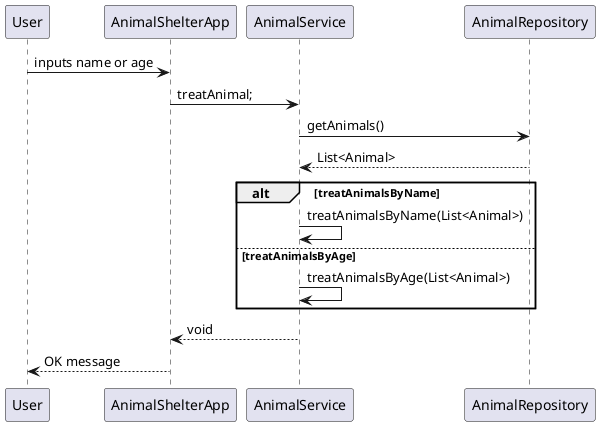 @startuml


User -> AnimalShelterApp : inputs name or age

AnimalShelterApp -> AnimalService : treatAnimal;

AnimalService -> AnimalRepository : getAnimals()
AnimalService <-- AnimalRepository : List<Animal>

alt treatAnimalsByName
AnimalService -> AnimalService : treatAnimalsByName(List<Animal>)


else  treatAnimalsByAge
AnimalService -> AnimalService : treatAnimalsByAge(List<Animal>)
end

AnimalService --> AnimalShelterApp : void

User <-- AnimalShelterApp : OK message

@enduml